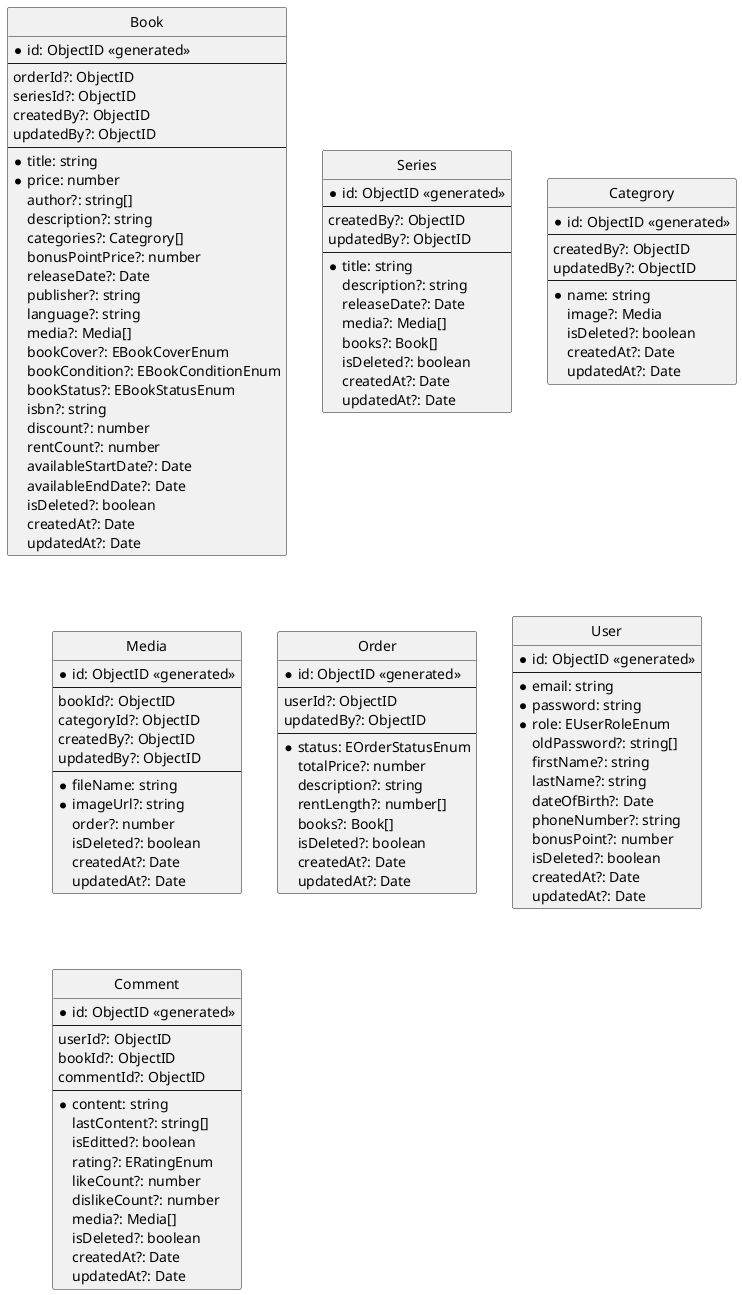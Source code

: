 @startuml BookShare Entity Relationship Diagram
hide circle
skinparam linetype ortho


entity "Book" as book {
  *id: ObjectID <<generated>>
  --
  orderId?: ObjectID
  seriesId?: ObjectID
  createdBy?: ObjectID
  updatedBy?: ObjectID
  --
  *title: string
  *price: number
  author?: string[]
  description?: string
  categories?: Categrory[]
  bonusPointPrice?: number
  releaseDate?: Date
  publisher?: string
  language?: string
  media?: Media[]
  bookCover?: EBookCoverEnum
  ' enum EBookCoverEnum {
  '   SOFT = 'soft',
  '   HARD = 'hard',
  ' }
  bookCondition?: EBookConditionEnum
  ' enum EBookConditionEnum {
  '   NEW = 'new',
  '   OLD = 'old',
  '   DAMAGED = 'damaged',
  '   LOST = 'lost',
  ' }
  bookStatus?: EBookStatusEnum
  ' enum EBookStatusEnum {
  '   AVAILABLE = 'available',
  '   UNAVAILABLE = 'unavailable',
  '   RENTED = '  ',
  ' }
  isbn?: string
  discount?: number
  rentCount?: number
  availableStartDate?: Date
  availableEndDate?: Date
  isDeleted?: boolean
  createdAt?: Date
  updatedAt?: Date
}

entity "Series" as series {
  *id: ObjectID <<generated>>
  --
  createdBy?: ObjectID
  updatedBy?: ObjectID
  --
  *title: string
  description?: string
  releaseDate?: Date
  media?: Media[]
  books?: Book[]
  isDeleted?: boolean
  createdAt?: Date
  updatedAt?: Date
}


entity "Categrory" as category {
  *id: ObjectID <<generated>>
  --
  createdBy?: ObjectID
  updatedBy?: ObjectID
  --
  *name: string
  image?: Media
  isDeleted?: boolean
  createdAt?: Date
  updatedAt?: Date
}

entity "Media" as media {
  *id: ObjectID <<generated>>
  --
  bookId?: ObjectID
  categoryId?: ObjectID
  createdBy?: ObjectID
  updatedBy?: ObjectID
  --
  *fileName: string
  *imageUrl?: string
  order?: number
  isDeleted?: boolean
  createdAt?: Date
  updatedAt?: Date
}


entity "Order" as order {
  *id: ObjectID <<generated>>
  --
  userId?: ObjectID
  updatedBy?: ObjectID
  --
  *status: EOrderStatusEnum
  ' enum EApplicantStatus {
  '   NEW = 'new',
  '   READY = 'ready',
  '   DONE = 'done',
  '   FAILED = 'failed',
  '   CANCELLED = 'cancelled',
  '   RETURNED = 'returned',
  '   REFUNDED = 'refunded',
  '   OVERDUE = 'overdue',
  ' }
  totalPrice?: number
  description?: string
  rentLength?: number[]
  books?: Book[]
  isDeleted?: boolean
  createdAt?: Date
  updatedAt?: Date
}

entity "User" as user {
  *id: ObjectID <<generated>>
  --
  *email: string
  *password: string
  *role: EUserRoleEnum
  ' enum EUserRoleEnum {
  '   ADMIN = 'admin',
  '   CUSTOMER = 'customer',
  '   STAFF = 'staff',
  ' }
  oldPassword?: string[]
  firstName?: string
  lastName?: string
  dateOfBirth?: Date
  phoneNumber?: string
  bonusPoint?: number
  isDeleted?: boolean
  createdAt?: Date
  updatedAt?: Date
}

entity "Comment" as comment {
  *id: ObjectID <<generated>>
  --
  userId?: ObjectID
  bookId?: ObjectID
  commentId?: ObjectID
  --
  *content: string
  lastContent?: string[]
  isEditted?: boolean
  rating?: ERatingEnum
  ' ERatingEnum {
  '  ONE = 1,
  '  TWO = 2,
  '  THREE = 3,
  '  FOUR = 4,
  '  FIVE = 5,
  ' }
  likeCount?: number
  dislikeCount?: number
  media?: Media[]
  isDeleted?: boolean
  createdAt?: Date
  updatedAt?: Date
}

@enduml
